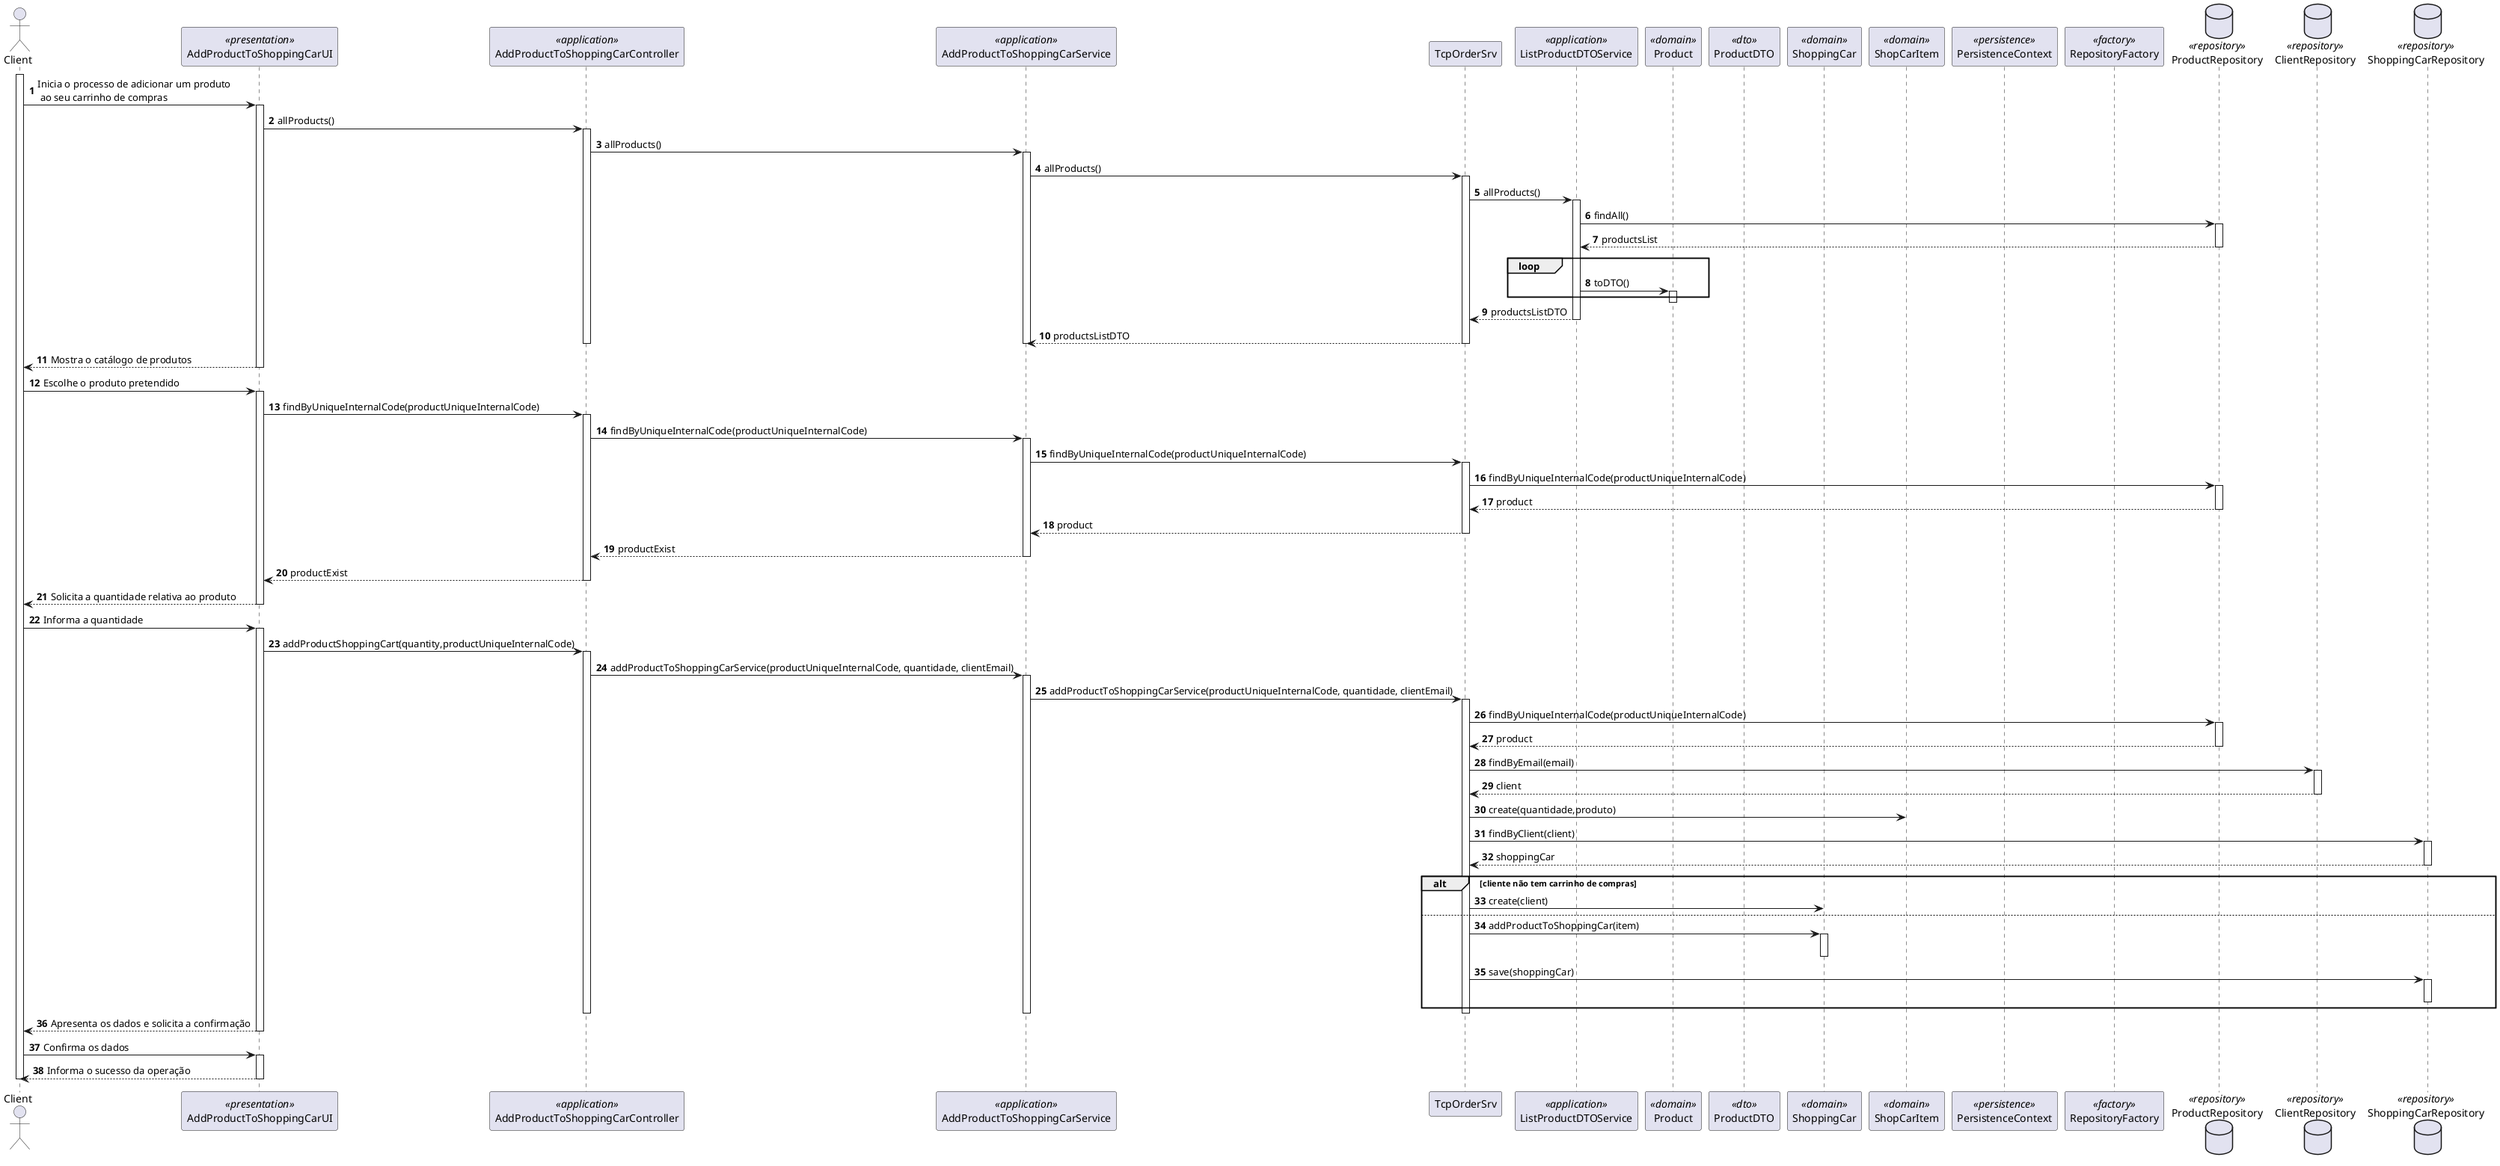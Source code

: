@startuml

autonumber
actor "Client" as C
participant AddProductToShoppingCarUI as UI <<presentation>>
participant AddProductToShoppingCarController as Controller <<application>>
participant AddProductToShoppingCarService as Service <<application>>
participant TcpOrderSrv as OrderServer
participant ListProductDTOService as serv <<application>>
participant "Product" as Domain <<domain>>
participant "ProductDTO" as DTO <<dto>>
participant "ShoppingCar" as domain <<domain>>
participant "ShopCarItem" as d <<domain>>
participant PersistenceContext as Persistence <<persistence>>
participant RepositoryFactory as Factory <<factory>>
database ProductRepository as repository <<repository>>
database ClientRepository as rep <<repository>>
database ShoppingCarRepository as r <<repository>>

activate C
C -> UI : Inicia o processo de adicionar um produto \n ao seu carrinho de compras
activate UI
UI -> Controller: allProducts()
activate Controller
Controller -> Service: allProducts()
activate Service
Service -> OrderServer: allProducts()
activate OrderServer
OrderServer -> serv: allProducts()
activate serv
serv->repository:findAll()
activate repository
repository --> serv: productsList
deactivate repository
loop
serv -> Domain: toDTO()
activate Domain
end
deactivate Domain
serv --> OrderServer: productsListDTO
deactivate serv
OrderServer --> Service: productsListDTO
deactivate OrderServer
deactivate Service
deactivate Controller
UI --> C : Mostra o catálogo de produtos
deactivate UI
C -> UI : Escolhe o produto pretendido
activate UI
UI -> Controller: findByUniqueInternalCode(productUniqueInternalCode)
activate Controller
Controller -> Service: findByUniqueInternalCode(productUniqueInternalCode)
activate Service
Service -> OrderServer: findByUniqueInternalCode(productUniqueInternalCode)
activate OrderServer
OrderServer->repository:findByUniqueInternalCode(productUniqueInternalCode)
activate repository
repository--> OrderServer: product
deactivate repository
OrderServer --> Service: product
deactivate OrderServer
Service --> Controller: productExist
deactivate Service
Controller --> UI: productExist
deactivate Controller
UI --> C : Solicita a quantidade relativa ao produto
deactivate UI
C -> UI : Informa a quantidade
activate UI
UI -> Controller: addProductShoppingCart(quantity,productUniqueInternalCode)
activate Controller
Controller -> Service:addProductToShoppingCarService(productUniqueInternalCode, quantidade, clientEmail)
activate Service
Service -> OrderServer: addProductToShoppingCarService(productUniqueInternalCode, quantidade, clientEmail)
activate OrderServer
OrderServer->repository:findByUniqueInternalCode(productUniqueInternalCode)
activate repository
repository--> OrderServer: product
deactivate repository
OrderServer->rep:findByEmail(email)
activate rep
rep--> OrderServer: client
deactivate rep
OrderServer -> d: create(quantidade,produto)
OrderServer->r:findByClient(client)
activate r
r--> OrderServer: shoppingCar
deactivate r
alt cliente não tem carrinho de compras
OrderServer -> domain: create(client)

else
OrderServer -> domain:addProductToShoppingCar(item)
activate domain
deactivate domain
OrderServer -> r: save(shoppingCar)
activate r
deactivate r
end
deactivate OrderServer
deactivate Service
deactivate Controller
UI --> C : Apresenta os dados e solicita a confirmação
deactivate UI
C -> UI : Confirma os dados
activate UI

UI --> C : Informa o sucesso da operação
deactivate UI
deactivate C



@enduml